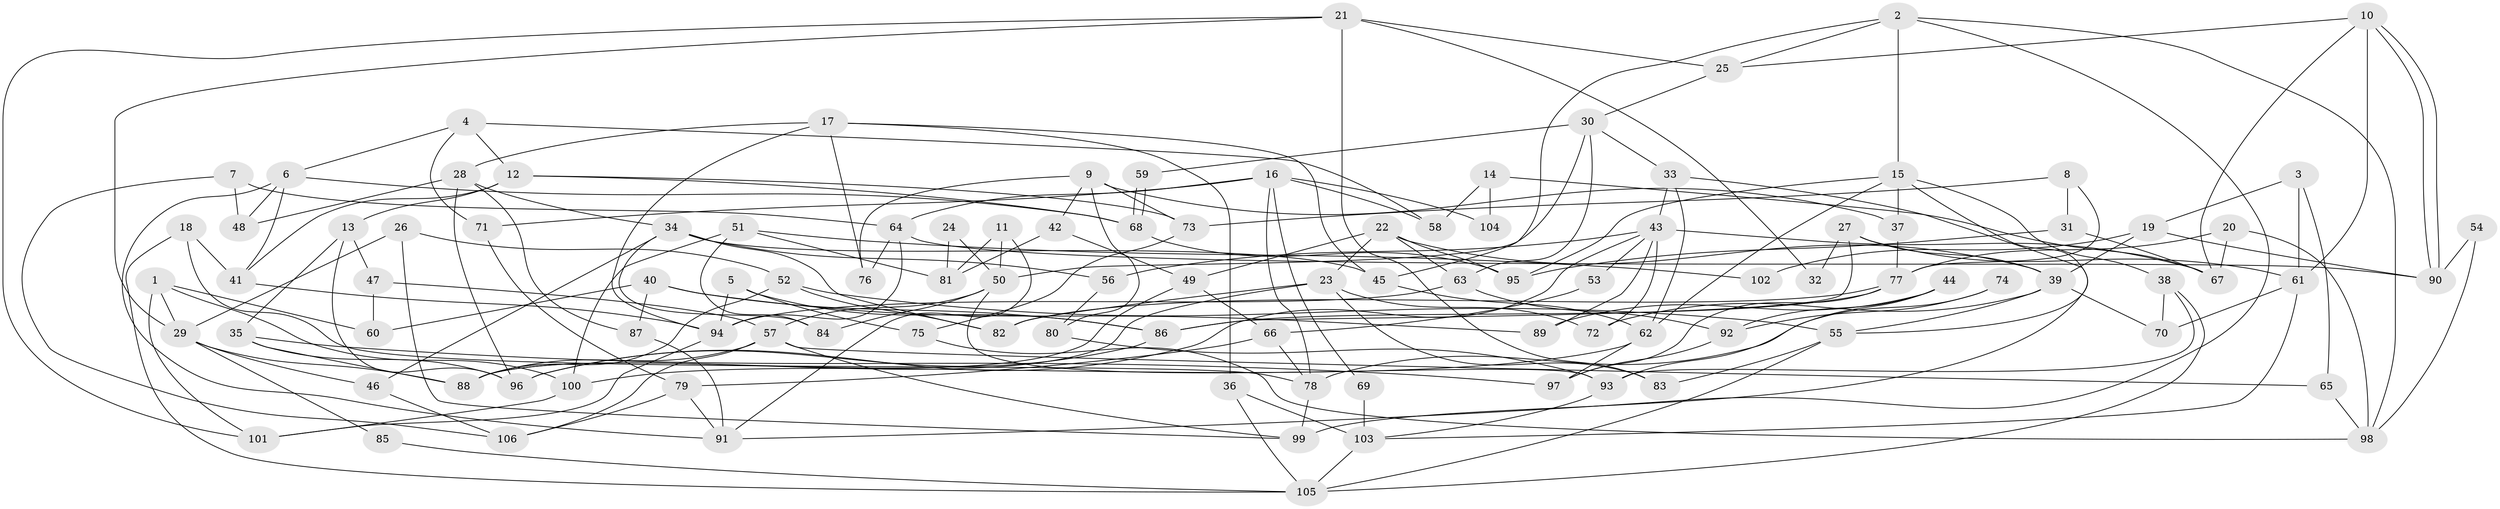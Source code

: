 // coarse degree distribution, {15: 0.03773584905660377, 12: 0.018867924528301886, 3: 0.22641509433962265, 4: 0.20754716981132076, 8: 0.03773584905660377, 9: 0.03773584905660377, 7: 0.07547169811320754, 5: 0.1320754716981132, 6: 0.07547169811320754, 11: 0.018867924528301886, 10: 0.018867924528301886, 2: 0.11320754716981132}
// Generated by graph-tools (version 1.1) at 2025/51/03/04/25 22:51:02]
// undirected, 106 vertices, 212 edges
graph export_dot {
  node [color=gray90,style=filled];
  1;
  2;
  3;
  4;
  5;
  6;
  7;
  8;
  9;
  10;
  11;
  12;
  13;
  14;
  15;
  16;
  17;
  18;
  19;
  20;
  21;
  22;
  23;
  24;
  25;
  26;
  27;
  28;
  29;
  30;
  31;
  32;
  33;
  34;
  35;
  36;
  37;
  38;
  39;
  40;
  41;
  42;
  43;
  44;
  45;
  46;
  47;
  48;
  49;
  50;
  51;
  52;
  53;
  54;
  55;
  56;
  57;
  58;
  59;
  60;
  61;
  62;
  63;
  64;
  65;
  66;
  67;
  68;
  69;
  70;
  71;
  72;
  73;
  74;
  75;
  76;
  77;
  78;
  79;
  80;
  81;
  82;
  83;
  84;
  85;
  86;
  87;
  88;
  89;
  90;
  91;
  92;
  93;
  94;
  95;
  96;
  97;
  98;
  99;
  100;
  101;
  102;
  103;
  104;
  105;
  106;
  1 -- 100;
  1 -- 29;
  1 -- 60;
  1 -- 101;
  2 -- 91;
  2 -- 25;
  2 -- 15;
  2 -- 45;
  2 -- 98;
  3 -- 19;
  3 -- 61;
  3 -- 65;
  4 -- 12;
  4 -- 6;
  4 -- 58;
  4 -- 71;
  5 -- 86;
  5 -- 75;
  5 -- 94;
  6 -- 41;
  6 -- 68;
  6 -- 48;
  6 -- 91;
  7 -- 48;
  7 -- 106;
  7 -- 64;
  8 -- 31;
  8 -- 77;
  8 -- 73;
  9 -- 37;
  9 -- 76;
  9 -- 42;
  9 -- 73;
  9 -- 80;
  10 -- 61;
  10 -- 90;
  10 -- 90;
  10 -- 25;
  10 -- 67;
  11 -- 91;
  11 -- 50;
  11 -- 81;
  12 -- 73;
  12 -- 68;
  12 -- 13;
  12 -- 41;
  13 -- 96;
  13 -- 35;
  13 -- 47;
  14 -- 67;
  14 -- 58;
  14 -- 104;
  15 -- 55;
  15 -- 37;
  15 -- 38;
  15 -- 62;
  15 -- 95;
  16 -- 71;
  16 -- 64;
  16 -- 58;
  16 -- 69;
  16 -- 78;
  16 -- 104;
  17 -- 45;
  17 -- 94;
  17 -- 28;
  17 -- 36;
  17 -- 76;
  18 -- 78;
  18 -- 41;
  18 -- 105;
  19 -- 39;
  19 -- 90;
  19 -- 102;
  20 -- 77;
  20 -- 98;
  20 -- 67;
  21 -- 83;
  21 -- 101;
  21 -- 25;
  21 -- 29;
  21 -- 32;
  22 -- 63;
  22 -- 23;
  22 -- 39;
  22 -- 49;
  22 -- 95;
  23 -- 72;
  23 -- 82;
  23 -- 83;
  23 -- 88;
  24 -- 50;
  24 -- 81;
  25 -- 30;
  26 -- 29;
  26 -- 52;
  26 -- 99;
  27 -- 39;
  27 -- 86;
  27 -- 32;
  27 -- 61;
  28 -- 34;
  28 -- 48;
  28 -- 87;
  28 -- 96;
  29 -- 88;
  29 -- 46;
  29 -- 85;
  30 -- 50;
  30 -- 33;
  30 -- 59;
  30 -- 63;
  31 -- 67;
  31 -- 95;
  33 -- 62;
  33 -- 43;
  33 -- 99;
  34 -- 45;
  34 -- 82;
  34 -- 46;
  34 -- 56;
  34 -- 84;
  35 -- 96;
  35 -- 88;
  35 -- 97;
  36 -- 103;
  36 -- 105;
  37 -- 77;
  38 -- 105;
  38 -- 70;
  38 -- 93;
  39 -- 70;
  39 -- 55;
  39 -- 72;
  40 -- 87;
  40 -- 60;
  40 -- 86;
  40 -- 89;
  41 -- 94;
  42 -- 49;
  42 -- 81;
  43 -- 67;
  43 -- 53;
  43 -- 56;
  43 -- 72;
  43 -- 89;
  43 -- 96;
  44 -- 89;
  44 -- 93;
  44 -- 92;
  45 -- 62;
  46 -- 106;
  47 -- 57;
  47 -- 60;
  49 -- 88;
  49 -- 66;
  50 -- 57;
  50 -- 93;
  50 -- 84;
  51 -- 84;
  51 -- 81;
  51 -- 100;
  51 -- 102;
  52 -- 88;
  52 -- 55;
  52 -- 82;
  53 -- 66;
  54 -- 98;
  54 -- 90;
  55 -- 105;
  55 -- 83;
  56 -- 80;
  57 -- 88;
  57 -- 99;
  57 -- 65;
  57 -- 106;
  59 -- 68;
  59 -- 68;
  61 -- 103;
  61 -- 70;
  62 -- 97;
  62 -- 100;
  63 -- 94;
  63 -- 92;
  64 -- 94;
  64 -- 76;
  64 -- 90;
  65 -- 98;
  66 -- 78;
  66 -- 79;
  68 -- 95;
  69 -- 103;
  71 -- 79;
  73 -- 75;
  74 -- 78;
  74 -- 92;
  75 -- 98;
  77 -- 86;
  77 -- 97;
  77 -- 82;
  78 -- 99;
  79 -- 106;
  79 -- 91;
  80 -- 93;
  85 -- 105;
  86 -- 96;
  87 -- 91;
  92 -- 97;
  93 -- 103;
  94 -- 101;
  100 -- 101;
  103 -- 105;
}
